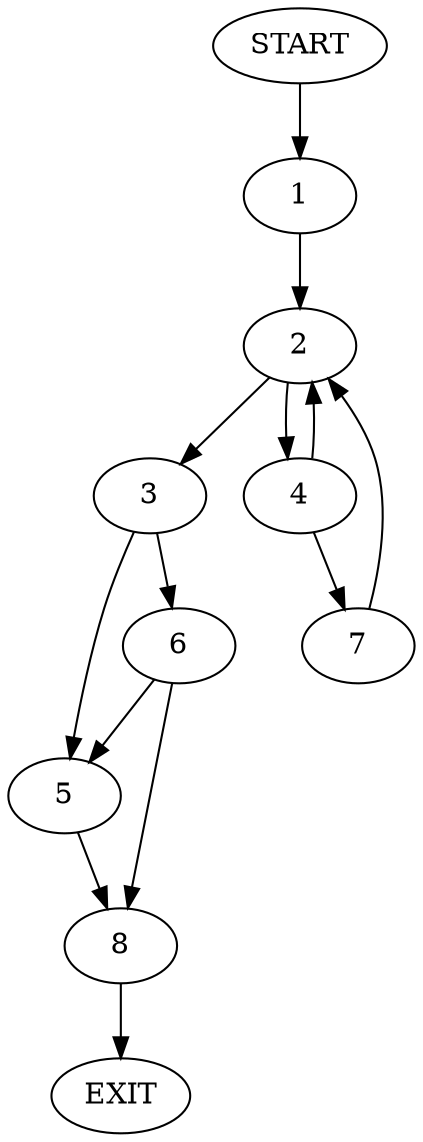 digraph {
0 [label="START"]
9 [label="EXIT"]
0 -> 1
1 -> 2
2 -> 3
2 -> 4
3 -> 5
3 -> 6
4 -> 7
4 -> 2
7 -> 2
5 -> 8
6 -> 5
6 -> 8
8 -> 9
}
